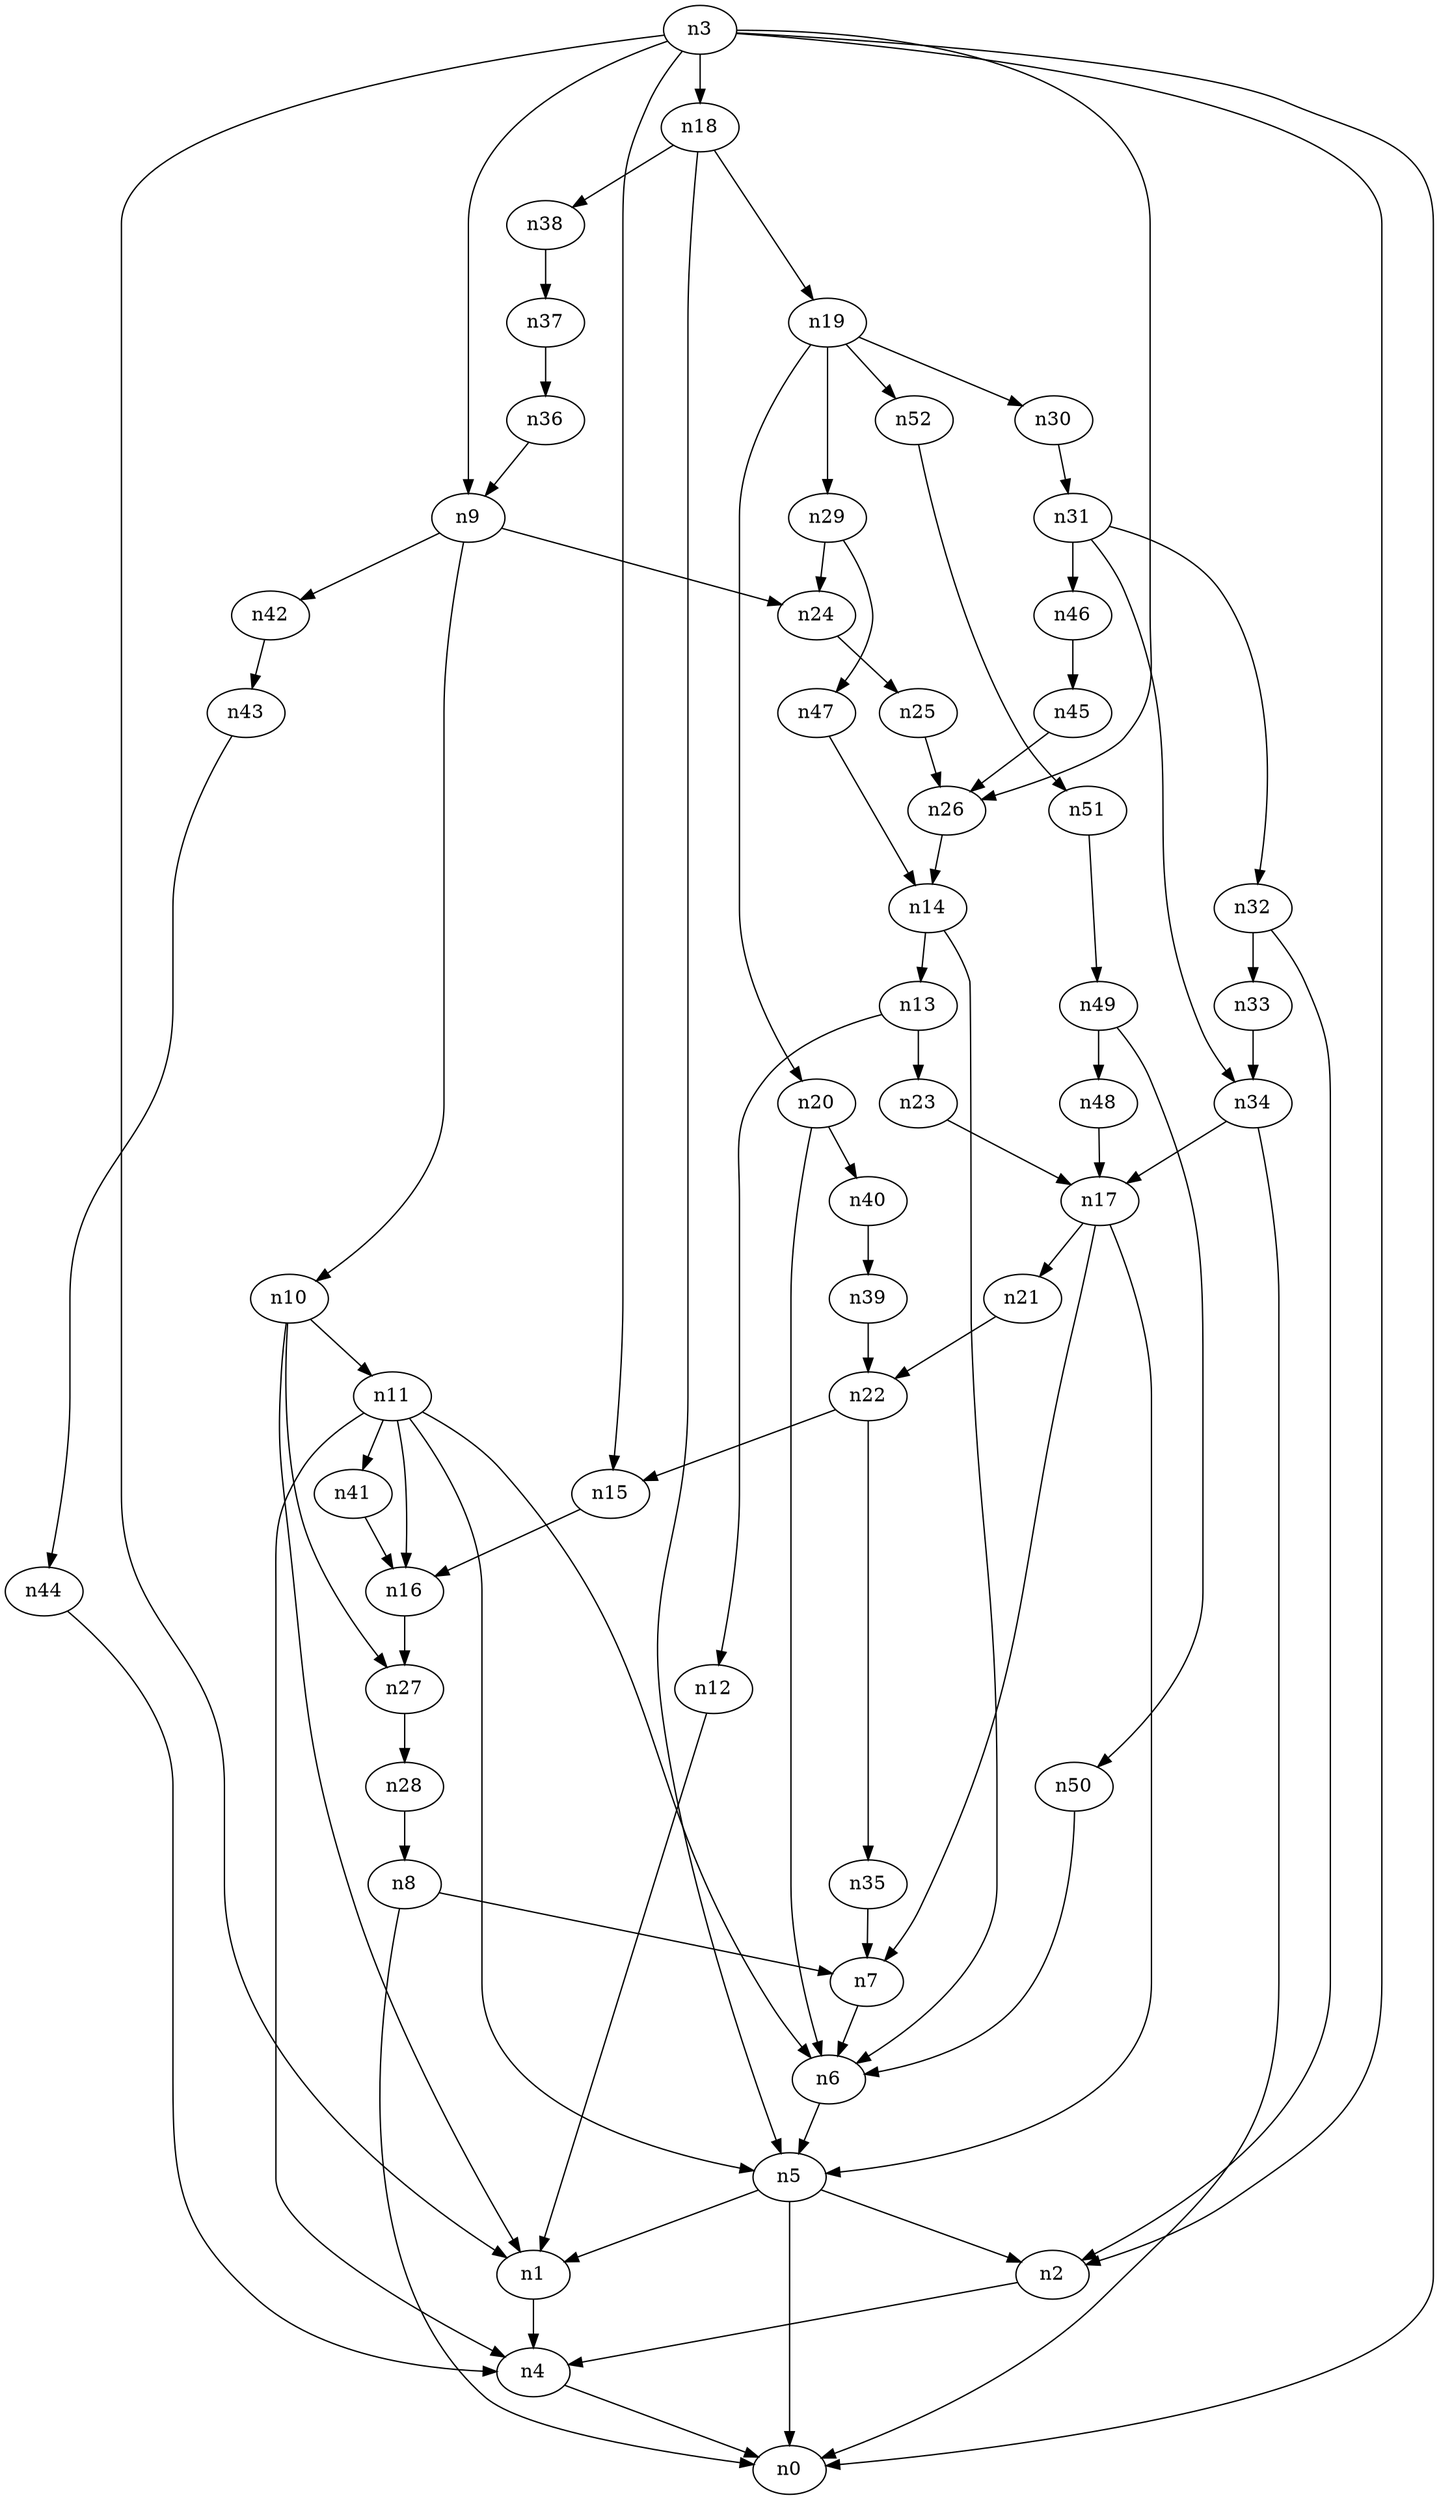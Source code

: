 digraph G {
	n1 -> n4	 [_graphml_id=e4];
	n2 -> n4	 [_graphml_id=e7];
	n3 -> n0	 [_graphml_id=e0];
	n3 -> n1	 [_graphml_id=e3];
	n3 -> n2	 [_graphml_id=e6];
	n3 -> n9	 [_graphml_id=e13];
	n3 -> n15	 [_graphml_id=e23];
	n3 -> n18	 [_graphml_id=e38];
	n3 -> n26	 [_graphml_id=e48];
	n4 -> n0	 [_graphml_id=e1];
	n5 -> n0	 [_graphml_id=e2];
	n5 -> n1	 [_graphml_id=e5];
	n5 -> n2	 [_graphml_id=e8];
	n6 -> n5	 [_graphml_id=e9];
	n7 -> n6	 [_graphml_id=e10];
	n8 -> n0	 [_graphml_id=e12];
	n8 -> n7	 [_graphml_id=e11];
	n9 -> n10	 [_graphml_id=e14];
	n9 -> n24	 [_graphml_id=e39];
	n9 -> n42	 [_graphml_id=e69];
	n10 -> n1	 [_graphml_id=e15];
	n10 -> n11	 [_graphml_id=e18];
	n10 -> n27	 [_graphml_id=e78];
	n11 -> n4	 [_graphml_id=e17];
	n11 -> n5	 [_graphml_id=e16];
	n11 -> n6	 [_graphml_id=e28];
	n11 -> n16	 [_graphml_id=e25];
	n11 -> n41	 [_graphml_id=e67];
	n12 -> n1	 [_graphml_id=e19];
	n13 -> n12	 [_graphml_id=e20];
	n13 -> n23	 [_graphml_id=e37];
	n14 -> n6	 [_graphml_id=e22];
	n14 -> n13	 [_graphml_id=e21];
	n15 -> n16	 [_graphml_id=e24];
	n16 -> n27	 [_graphml_id=e43];
	n17 -> n5	 [_graphml_id=e27];
	n17 -> n7	 [_graphml_id=e26];
	n17 -> n21	 [_graphml_id=e33];
	n18 -> n5	 [_graphml_id=e29];
	n18 -> n19	 [_graphml_id=e30];
	n18 -> n38	 [_graphml_id=e62];
	n19 -> n20	 [_graphml_id=e31];
	n19 -> n29	 [_graphml_id=e46];
	n19 -> n30	 [_graphml_id=e49];
	n19 -> n52	 [_graphml_id=e85];
	n20 -> n6	 [_graphml_id=e32];
	n20 -> n40	 [_graphml_id=e65];
	n21 -> n22	 [_graphml_id=e34];
	n22 -> n15	 [_graphml_id=e35];
	n22 -> n35	 [_graphml_id=e57];
	n23 -> n17	 [_graphml_id=e36];
	n24 -> n25	 [_graphml_id=e40];
	n25 -> n26	 [_graphml_id=e41];
	n26 -> n14	 [_graphml_id=e42];
	n27 -> n28	 [_graphml_id=e44];
	n28 -> n8	 [_graphml_id=e45];
	n29 -> n24	 [_graphml_id=e47];
	n29 -> n47	 [_graphml_id=e76];
	n30 -> n31	 [_graphml_id=e50];
	n31 -> n32	 [_graphml_id=e51];
	n31 -> n34	 [_graphml_id=e58];
	n31 -> n46	 [_graphml_id=e75];
	n32 -> n2	 [_graphml_id=e52];
	n32 -> n33	 [_graphml_id=e53];
	n33 -> n34	 [_graphml_id=e54];
	n34 -> n0	 [_graphml_id=e55];
	n34 -> n17	 [_graphml_id=e68];
	n35 -> n7	 [_graphml_id=e56];
	n36 -> n9	 [_graphml_id=e59];
	n37 -> n36	 [_graphml_id=e60];
	n38 -> n37	 [_graphml_id=e61];
	n39 -> n22	 [_graphml_id=e63];
	n40 -> n39	 [_graphml_id=e64];
	n41 -> n16	 [_graphml_id=e66];
	n42 -> n43	 [_graphml_id=e70];
	n43 -> n44	 [_graphml_id=e71];
	n44 -> n4	 [_graphml_id=e72];
	n45 -> n26	 [_graphml_id=e73];
	n46 -> n45	 [_graphml_id=e74];
	n47 -> n14	 [_graphml_id=e77];
	n48 -> n17	 [_graphml_id=e79];
	n49 -> n48	 [_graphml_id=e80];
	n49 -> n50	 [_graphml_id=e81];
	n50 -> n6	 [_graphml_id=e82];
	n51 -> n49	 [_graphml_id=e83];
	n52 -> n51	 [_graphml_id=e84];
}
